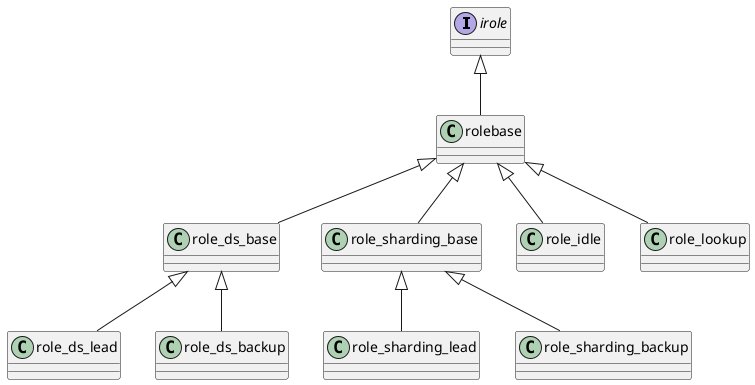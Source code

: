 @startuml

interface irole

irole <|-- rolebase
rolebase <|-- role_ds_base
rolebase <|-- role_sharding_base
rolebase <|-- role_idle
rolebase <|-- role_lookup

role_ds_base <|-- role_ds_lead
role_ds_base <|-- role_ds_backup

role_sharding_base <|-- role_sharding_lead
role_sharding_base <|-- role_sharding_backup




@enduml
